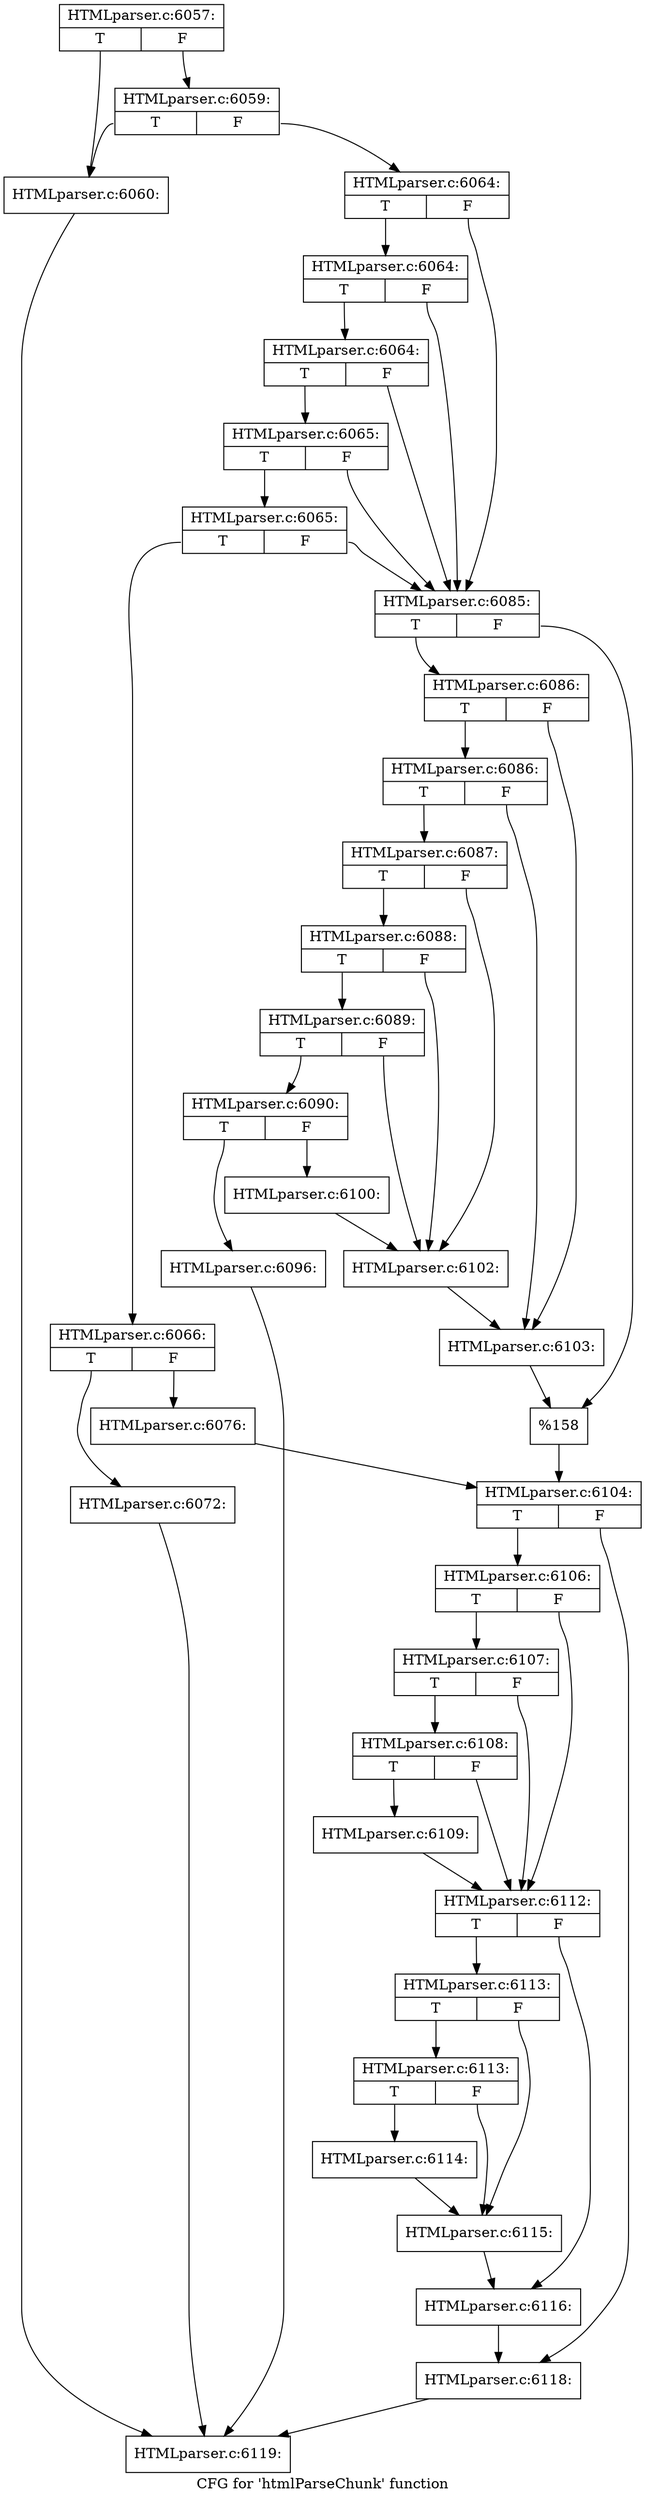 digraph "CFG for 'htmlParseChunk' function" {
	label="CFG for 'htmlParseChunk' function";

	Node0x3cdfe30 [shape=record,label="{HTMLparser.c:6057:|{<s0>T|<s1>F}}"];
	Node0x3cdfe30:s0 -> Node0x39c5f40;
	Node0x3cdfe30:s1 -> Node0x39c5fe0;
	Node0x39c5fe0 [shape=record,label="{HTMLparser.c:6059:|{<s0>T|<s1>F}}"];
	Node0x39c5fe0:s0 -> Node0x39c5f40;
	Node0x39c5fe0:s1 -> Node0x39c5f90;
	Node0x39c5f40 [shape=record,label="{HTMLparser.c:6060:}"];
	Node0x39c5f40 -> Node0x37ab320;
	Node0x39c5f90 [shape=record,label="{HTMLparser.c:6064:|{<s0>T|<s1>F}}"];
	Node0x39c5f90:s0 -> Node0x3aaf2d0;
	Node0x39c5f90:s1 -> Node0x3aaf100;
	Node0x3aaf2d0 [shape=record,label="{HTMLparser.c:6064:|{<s0>T|<s1>F}}"];
	Node0x3aaf2d0:s0 -> Node0x3aaf250;
	Node0x3aaf2d0:s1 -> Node0x3aaf100;
	Node0x3aaf250 [shape=record,label="{HTMLparser.c:6064:|{<s0>T|<s1>F}}"];
	Node0x3aaf250:s0 -> Node0x3aaf1d0;
	Node0x3aaf250:s1 -> Node0x3aaf100;
	Node0x3aaf1d0 [shape=record,label="{HTMLparser.c:6065:|{<s0>T|<s1>F}}"];
	Node0x3aaf1d0:s0 -> Node0x3aaf150;
	Node0x3aaf1d0:s1 -> Node0x3aaf100;
	Node0x3aaf150 [shape=record,label="{HTMLparser.c:6065:|{<s0>T|<s1>F}}"];
	Node0x3aaf150:s0 -> Node0x3aaf060;
	Node0x3aaf150:s1 -> Node0x3aaf100;
	Node0x3aaf060 [shape=record,label="{HTMLparser.c:6066:|{<s0>T|<s1>F}}"];
	Node0x3aaf060:s0 -> Node0x3d1a4d0;
	Node0x3aaf060:s1 -> Node0x3d1aa90;
	Node0x3d1a4d0 [shape=record,label="{HTMLparser.c:6072:}"];
	Node0x3d1a4d0 -> Node0x37ab320;
	Node0x3d1aa90 [shape=record,label="{HTMLparser.c:6076:}"];
	Node0x3d1aa90 -> Node0x3aaf0b0;
	Node0x3aaf100 [shape=record,label="{HTMLparser.c:6085:|{<s0>T|<s1>F}}"];
	Node0x3aaf100:s0 -> Node0x3d1b5e0;
	Node0x3aaf100:s1 -> Node0x3d1be30;
	Node0x3d1b5e0 [shape=record,label="{HTMLparser.c:6086:|{<s0>T|<s1>F}}"];
	Node0x3d1b5e0:s0 -> Node0x3d1c1f0;
	Node0x3d1b5e0:s1 -> Node0x3d1c1a0;
	Node0x3d1c1f0 [shape=record,label="{HTMLparser.c:6086:|{<s0>T|<s1>F}}"];
	Node0x3d1c1f0:s0 -> Node0x3d1c150;
	Node0x3d1c1f0:s1 -> Node0x3d1c1a0;
	Node0x3d1c150 [shape=record,label="{HTMLparser.c:6087:|{<s0>T|<s1>F}}"];
	Node0x3d1c150:s0 -> Node0x3d1d190;
	Node0x3d1c150:s1 -> Node0x3d1d0c0;
	Node0x3d1d190 [shape=record,label="{HTMLparser.c:6088:|{<s0>T|<s1>F}}"];
	Node0x3d1d190:s0 -> Node0x3d1d110;
	Node0x3d1d190:s1 -> Node0x3d1d0c0;
	Node0x3d1d110 [shape=record,label="{HTMLparser.c:6089:|{<s0>T|<s1>F}}"];
	Node0x3d1d110:s0 -> Node0x3d1d070;
	Node0x3d1d110:s1 -> Node0x3d1d0c0;
	Node0x3d1d070 [shape=record,label="{HTMLparser.c:6090:|{<s0>T|<s1>F}}"];
	Node0x3d1d070:s0 -> Node0x3afe2e0;
	Node0x3d1d070:s1 -> Node0x3d1ff50;
	Node0x3afe2e0 [shape=record,label="{HTMLparser.c:6096:}"];
	Node0x3afe2e0 -> Node0x37ab320;
	Node0x3d1ff50 [shape=record,label="{HTMLparser.c:6100:}"];
	Node0x3d1ff50 -> Node0x3d1d0c0;
	Node0x3d1d0c0 [shape=record,label="{HTMLparser.c:6102:}"];
	Node0x3d1d0c0 -> Node0x3d1c1a0;
	Node0x3d1c1a0 [shape=record,label="{HTMLparser.c:6103:}"];
	Node0x3d1c1a0 -> Node0x3d1be30;
	Node0x3d1be30 [shape=record,label="{%158}"];
	Node0x3d1be30 -> Node0x3aaf0b0;
	Node0x3aaf0b0 [shape=record,label="{HTMLparser.c:6104:|{<s0>T|<s1>F}}"];
	Node0x3aaf0b0:s0 -> Node0x3d21690;
	Node0x3aaf0b0:s1 -> Node0x3d21a10;
	Node0x3d21690 [shape=record,label="{HTMLparser.c:6106:|{<s0>T|<s1>F}}"];
	Node0x3d21690:s0 -> Node0x3d21cc0;
	Node0x3d21690:s1 -> Node0x3d21c20;
	Node0x3d21cc0 [shape=record,label="{HTMLparser.c:6107:|{<s0>T|<s1>F}}"];
	Node0x3d21cc0:s0 -> Node0x3d21c70;
	Node0x3d21cc0:s1 -> Node0x3d21c20;
	Node0x3d21c70 [shape=record,label="{HTMLparser.c:6108:|{<s0>T|<s1>F}}"];
	Node0x3d21c70:s0 -> Node0x3d21bd0;
	Node0x3d21c70:s1 -> Node0x3d21c20;
	Node0x3d21bd0 [shape=record,label="{HTMLparser.c:6109:}"];
	Node0x3d21bd0 -> Node0x3d21c20;
	Node0x3d21c20 [shape=record,label="{HTMLparser.c:6112:|{<s0>T|<s1>F}}"];
	Node0x3d21c20:s0 -> Node0x3d22b20;
	Node0x3d21c20:s1 -> Node0x3d22b70;
	Node0x3d22b20 [shape=record,label="{HTMLparser.c:6113:|{<s0>T|<s1>F}}"];
	Node0x3d22b20:s0 -> Node0x3d23080;
	Node0x3d22b20:s1 -> Node0x3d23030;
	Node0x3d23080 [shape=record,label="{HTMLparser.c:6113:|{<s0>T|<s1>F}}"];
	Node0x3d23080:s0 -> Node0x3d22fe0;
	Node0x3d23080:s1 -> Node0x3d23030;
	Node0x3d22fe0 [shape=record,label="{HTMLparser.c:6114:}"];
	Node0x3d22fe0 -> Node0x3d23030;
	Node0x3d23030 [shape=record,label="{HTMLparser.c:6115:}"];
	Node0x3d23030 -> Node0x3d22b70;
	Node0x3d22b70 [shape=record,label="{HTMLparser.c:6116:}"];
	Node0x3d22b70 -> Node0x3d21a10;
	Node0x3d21a10 [shape=record,label="{HTMLparser.c:6118:}"];
	Node0x3d21a10 -> Node0x37ab320;
	Node0x37ab320 [shape=record,label="{HTMLparser.c:6119:}"];
}
